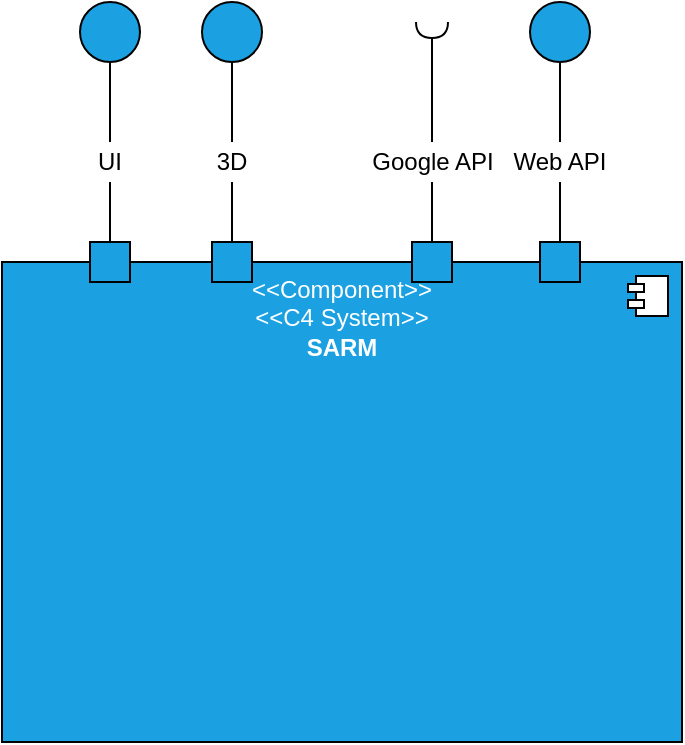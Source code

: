 <mxfile version="24.7.17">
  <diagram name="Página-1" id="9UEDMvHu6GNNLu21W2ke">
    <mxGraphModel dx="1195" dy="1866" grid="1" gridSize="10" guides="1" tooltips="1" connect="1" arrows="1" fold="1" page="1" pageScale="1" pageWidth="827" pageHeight="1169" math="0" shadow="0">
      <root>
        <mxCell id="0" />
        <mxCell id="1" parent="0" />
        <mxCell id="9QeZXsU7CtdaOQ2hk94F-1" value="&amp;lt;&amp;lt;Component&amp;gt;&amp;gt;&lt;div&gt;&amp;lt;&amp;lt;C4 System&lt;span style=&quot;background-color: initial;&quot;&gt;&amp;gt;&amp;gt;&lt;/span&gt;&lt;/div&gt;&lt;div&gt;&lt;span style=&quot;background-color: initial;&quot;&gt;&lt;b&gt;SARM&lt;/b&gt;&lt;/span&gt;&lt;/div&gt;" style="html=1;dropTarget=0;whiteSpace=wrap;horizontal=1;verticalAlign=top;fillColor=#1ba1e2;fontColor=#ffffff;strokeColor=default;" vertex="1" parent="1">
          <mxGeometry x="360" y="60" width="340" height="240" as="geometry" />
        </mxCell>
        <mxCell id="9QeZXsU7CtdaOQ2hk94F-2" value="" style="shape=module;jettyWidth=8;jettyHeight=4;" vertex="1" parent="9QeZXsU7CtdaOQ2hk94F-1">
          <mxGeometry x="1" width="20" height="20" relative="1" as="geometry">
            <mxPoint x="-27" y="7" as="offset" />
          </mxGeometry>
        </mxCell>
        <mxCell id="9QeZXsU7CtdaOQ2hk94F-4" value="" style="whiteSpace=wrap;html=1;aspect=fixed;fillColor=#1ba1e2;fontColor=#ffffff;strokeColor=default;" vertex="1" parent="1">
          <mxGeometry x="404" y="50" width="20" height="20" as="geometry" />
        </mxCell>
        <mxCell id="9QeZXsU7CtdaOQ2hk94F-7" value="" style="endArrow=none;html=1;rounded=0;exitX=0.5;exitY=0;exitDx=0;exitDy=0;entryX=0.5;entryY=1;entryDx=0;entryDy=0;" edge="1" parent="1" source="9QeZXsU7CtdaOQ2hk94F-10" target="9QeZXsU7CtdaOQ2hk94F-8">
          <mxGeometry width="50" height="50" relative="1" as="geometry">
            <mxPoint x="409" y="70" as="sourcePoint" />
            <mxPoint x="399" y="-110" as="targetPoint" />
          </mxGeometry>
        </mxCell>
        <mxCell id="9QeZXsU7CtdaOQ2hk94F-8" value="" style="ellipse;whiteSpace=wrap;html=1;aspect=fixed;fillColor=#1ba1e2;fontColor=#ffffff;strokeColor=default;" vertex="1" parent="1">
          <mxGeometry x="399" y="-70" width="30" height="30" as="geometry" />
        </mxCell>
        <mxCell id="9QeZXsU7CtdaOQ2hk94F-62" value="" style="whiteSpace=wrap;html=1;aspect=fixed;fillColor=#1ba1e2;fontColor=#ffffff;strokeColor=default;" vertex="1" parent="1">
          <mxGeometry x="629" y="50" width="20" height="20" as="geometry" />
        </mxCell>
        <mxCell id="9QeZXsU7CtdaOQ2hk94F-63" value="Web API" style="text;html=1;align=center;verticalAlign=middle;whiteSpace=wrap;rounded=0;" vertex="1" parent="1">
          <mxGeometry x="604" width="70" height="20" as="geometry" />
        </mxCell>
        <mxCell id="9QeZXsU7CtdaOQ2hk94F-65" value="" style="endArrow=none;html=1;rounded=0;entryX=0.5;entryY=1;entryDx=0;entryDy=0;exitX=0.5;exitY=0;exitDx=0;exitDy=0;" edge="1" parent="1" source="9QeZXsU7CtdaOQ2hk94F-62" target="9QeZXsU7CtdaOQ2hk94F-63">
          <mxGeometry width="50" height="50" relative="1" as="geometry">
            <mxPoint x="539" y="40" as="sourcePoint" />
            <mxPoint x="589" y="-10" as="targetPoint" />
          </mxGeometry>
        </mxCell>
        <mxCell id="9QeZXsU7CtdaOQ2hk94F-68" value="" style="ellipse;whiteSpace=wrap;html=1;aspect=fixed;fillColor=#1ba1e2;fontColor=#ffffff;strokeColor=default;" vertex="1" parent="1">
          <mxGeometry x="624" y="-70" width="30" height="30" as="geometry" />
        </mxCell>
        <mxCell id="9QeZXsU7CtdaOQ2hk94F-70" value="" style="endArrow=none;html=1;rounded=0;entryX=0.5;entryY=1;entryDx=0;entryDy=0;exitX=0.5;exitY=0;exitDx=0;exitDy=0;" edge="1" parent="1" source="9QeZXsU7CtdaOQ2hk94F-4" target="9QeZXsU7CtdaOQ2hk94F-10">
          <mxGeometry width="50" height="50" relative="1" as="geometry">
            <mxPoint x="399" y="50" as="sourcePoint" />
            <mxPoint x="399" y="-10" as="targetPoint" />
          </mxGeometry>
        </mxCell>
        <mxCell id="9QeZXsU7CtdaOQ2hk94F-10" value="UI" style="text;html=1;align=center;verticalAlign=middle;whiteSpace=wrap;rounded=0;" vertex="1" parent="1">
          <mxGeometry x="404" width="20" height="20" as="geometry" />
        </mxCell>
        <mxCell id="9QeZXsU7CtdaOQ2hk94F-73" value="" style="endArrow=none;html=1;rounded=0;entryX=0.5;entryY=1;entryDx=0;entryDy=0;exitX=0.5;exitY=0;exitDx=0;exitDy=0;" edge="1" parent="1" source="9QeZXsU7CtdaOQ2hk94F-63" target="9QeZXsU7CtdaOQ2hk94F-68">
          <mxGeometry width="50" height="50" relative="1" as="geometry">
            <mxPoint x="649" y="60" as="sourcePoint" />
            <mxPoint x="649" y="30" as="targetPoint" />
          </mxGeometry>
        </mxCell>
        <mxCell id="9QeZXsU7CtdaOQ2hk94F-74" value="" style="whiteSpace=wrap;html=1;aspect=fixed;fillColor=#1ba1e2;fontColor=#ffffff;strokeColor=default;" vertex="1" parent="1">
          <mxGeometry x="465" y="50" width="20" height="20" as="geometry" />
        </mxCell>
        <mxCell id="9QeZXsU7CtdaOQ2hk94F-75" value="" style="endArrow=none;html=1;rounded=0;exitX=0.5;exitY=0;exitDx=0;exitDy=0;entryX=0.5;entryY=1;entryDx=0;entryDy=0;" edge="1" source="9QeZXsU7CtdaOQ2hk94F-78" target="9QeZXsU7CtdaOQ2hk94F-76" parent="1">
          <mxGeometry width="50" height="50" relative="1" as="geometry">
            <mxPoint x="470" y="70" as="sourcePoint" />
            <mxPoint x="460" y="-110" as="targetPoint" />
          </mxGeometry>
        </mxCell>
        <mxCell id="9QeZXsU7CtdaOQ2hk94F-76" value="" style="ellipse;whiteSpace=wrap;html=1;aspect=fixed;fillColor=#1ba1e2;fontColor=#ffffff;strokeColor=default;" vertex="1" parent="1">
          <mxGeometry x="460" y="-70" width="30" height="30" as="geometry" />
        </mxCell>
        <mxCell id="9QeZXsU7CtdaOQ2hk94F-77" value="" style="endArrow=none;html=1;rounded=0;entryX=0.5;entryY=1;entryDx=0;entryDy=0;exitX=0.5;exitY=0;exitDx=0;exitDy=0;" edge="1" source="9QeZXsU7CtdaOQ2hk94F-74" target="9QeZXsU7CtdaOQ2hk94F-78" parent="1">
          <mxGeometry width="50" height="50" relative="1" as="geometry">
            <mxPoint x="460" y="50" as="sourcePoint" />
            <mxPoint x="460" y="-10" as="targetPoint" />
          </mxGeometry>
        </mxCell>
        <mxCell id="9QeZXsU7CtdaOQ2hk94F-78" value="3D" style="text;html=1;align=center;verticalAlign=middle;whiteSpace=wrap;rounded=0;" vertex="1" parent="1">
          <mxGeometry x="465" width="20" height="20" as="geometry" />
        </mxCell>
        <mxCell id="9QeZXsU7CtdaOQ2hk94F-146" value="" style="whiteSpace=wrap;html=1;aspect=fixed;fillColor=#1ba1e2;fontColor=#ffffff;strokeColor=default;" vertex="1" parent="1">
          <mxGeometry x="565" y="50" width="20" height="20" as="geometry" />
        </mxCell>
        <mxCell id="9QeZXsU7CtdaOQ2hk94F-149" value="" style="endArrow=none;html=1;rounded=0;entryX=0.5;entryY=1;entryDx=0;entryDy=0;exitX=0.5;exitY=0;exitDx=0;exitDy=0;" edge="1" source="9QeZXsU7CtdaOQ2hk94F-146" target="9QeZXsU7CtdaOQ2hk94F-150" parent="1">
          <mxGeometry width="50" height="50" relative="1" as="geometry">
            <mxPoint x="560" y="50" as="sourcePoint" />
            <mxPoint x="560" y="-10" as="targetPoint" />
          </mxGeometry>
        </mxCell>
        <mxCell id="9QeZXsU7CtdaOQ2hk94F-150" value="Google API" style="text;html=1;align=center;verticalAlign=middle;whiteSpace=wrap;rounded=0;" vertex="1" parent="1">
          <mxGeometry x="542.5" width="65" height="20" as="geometry" />
        </mxCell>
        <mxCell id="9QeZXsU7CtdaOQ2hk94F-152" value="" style="rounded=0;orthogonalLoop=1;jettySize=auto;html=1;endArrow=halfCircle;endFill=0;endSize=6;strokeWidth=1;sketch=0;fontSize=12;curved=1;exitX=0.5;exitY=0;exitDx=0;exitDy=0;" edge="1" parent="1" source="9QeZXsU7CtdaOQ2hk94F-150">
          <mxGeometry relative="1" as="geometry">
            <mxPoint x="290" y="5" as="sourcePoint" />
            <mxPoint x="575" y="-60" as="targetPoint" />
          </mxGeometry>
        </mxCell>
      </root>
    </mxGraphModel>
  </diagram>
</mxfile>
